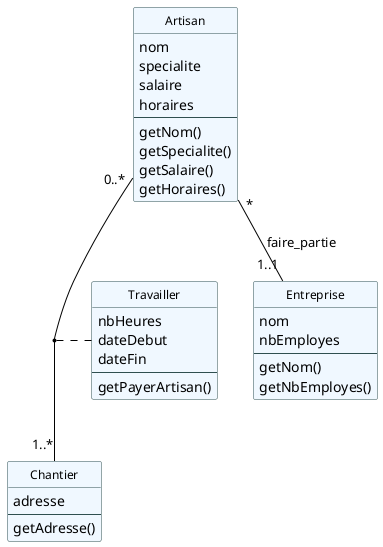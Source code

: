 @startuml test

hide circle
hide empty members
hide empty methods

skinparam classAttributeIconSize 0

skinparam roundcorner 5

skinparam class {
	BackgroundColor AliceBlue
	BorderColor DarkSlateGray
	ArrowColor Black
	FontColor Black
	FontSize 12
	FontName Helvetica
}

skinparam arrow {
    MessageAlign center
}

Class Entreprise {
    nom
    nbEmployes
    --
    getNom()
    getNbEmployes()
}

Class Chantier {
    adresse
    --
    getAdresse()
}

Class Artisan {
    nom 
    specialite
    salaire
    horaires
    --
    getNom()
    getSpecialite()
    getSalaire()
    getHoraires()
}

Artisan -- Entreprise : "*" faire_partie "1..1"
Artisan "0..*"-- "1..*" Chantier 
(Artisan, Chantier) .. Travailler

Class Travailler {
    nbHeures
    dateDebut
    dateFin
    --
    getPayerArtisan()
}
@enduml
